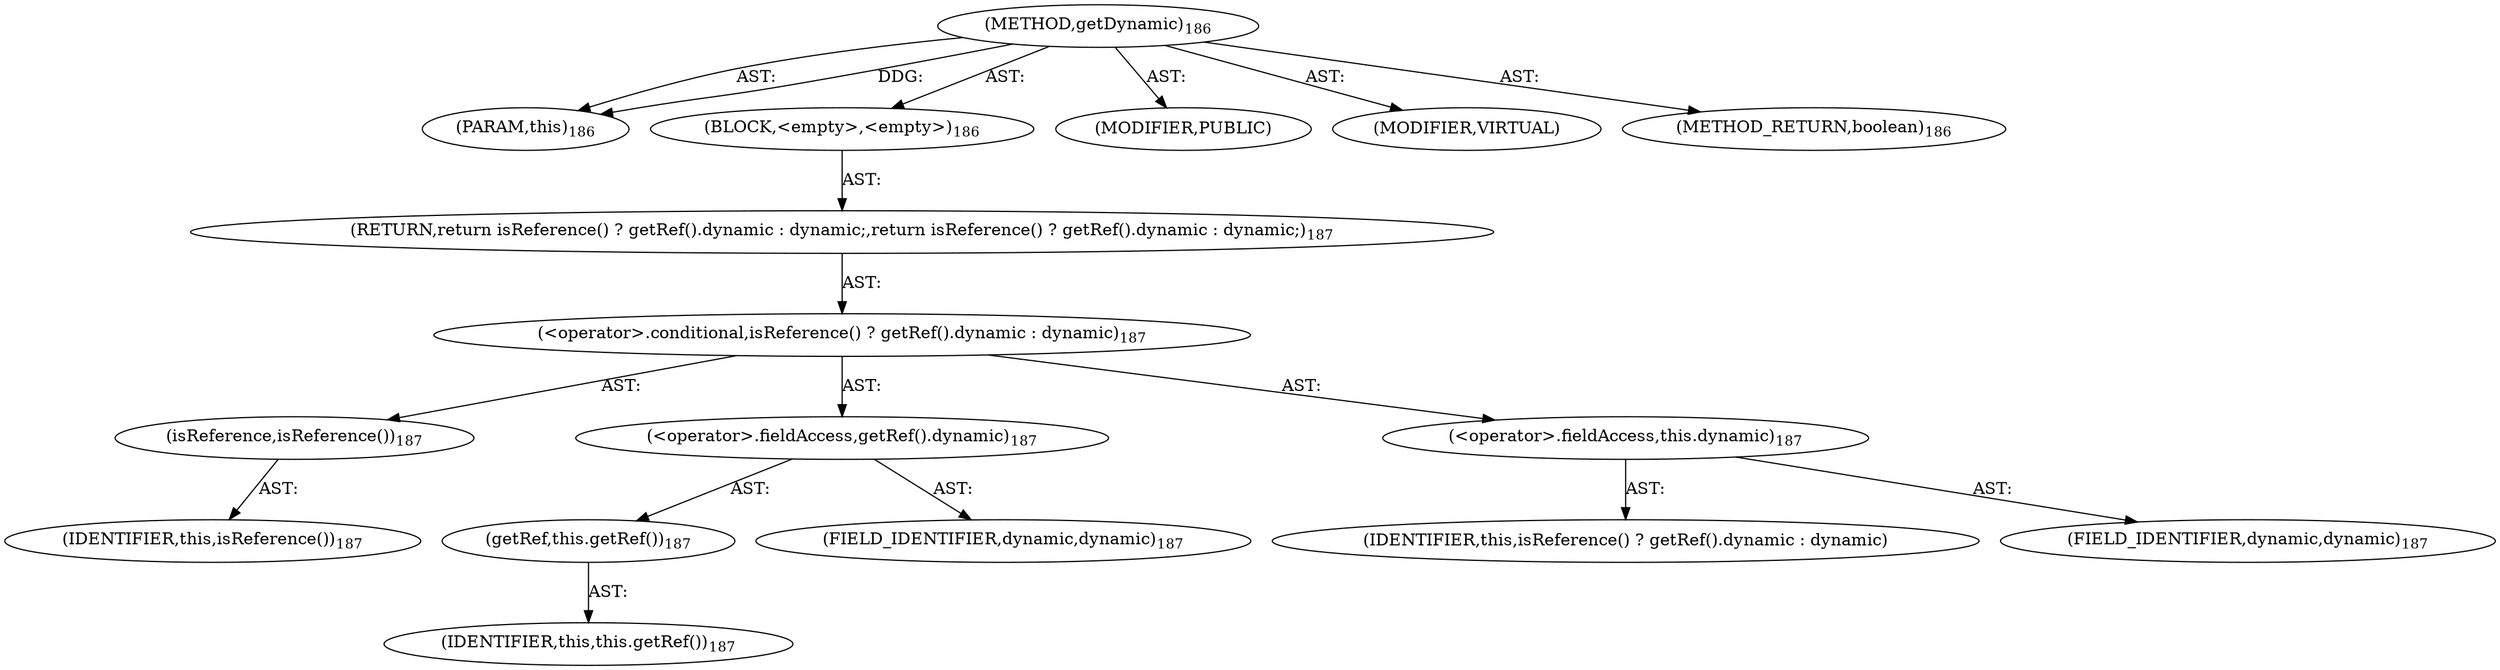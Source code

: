 digraph "getDynamic" {  
"111669149712" [label = <(METHOD,getDynamic)<SUB>186</SUB>> ]
"115964117005" [label = <(PARAM,this)<SUB>186</SUB>> ]
"25769803798" [label = <(BLOCK,&lt;empty&gt;,&lt;empty&gt;)<SUB>186</SUB>> ]
"146028888066" [label = <(RETURN,return isReference() ? getRef().dynamic : dynamic;,return isReference() ? getRef().dynamic : dynamic;)<SUB>187</SUB>> ]
"30064771165" [label = <(&lt;operator&gt;.conditional,isReference() ? getRef().dynamic : dynamic)<SUB>187</SUB>> ]
"30064771166" [label = <(isReference,isReference())<SUB>187</SUB>> ]
"68719476755" [label = <(IDENTIFIER,this,isReference())<SUB>187</SUB>> ]
"30064771167" [label = <(&lt;operator&gt;.fieldAccess,getRef().dynamic)<SUB>187</SUB>> ]
"30064771168" [label = <(getRef,this.getRef())<SUB>187</SUB>> ]
"68719476756" [label = <(IDENTIFIER,this,this.getRef())<SUB>187</SUB>> ]
"55834574864" [label = <(FIELD_IDENTIFIER,dynamic,dynamic)<SUB>187</SUB>> ]
"30064771169" [label = <(&lt;operator&gt;.fieldAccess,this.dynamic)<SUB>187</SUB>> ]
"68719476843" [label = <(IDENTIFIER,this,isReference() ? getRef().dynamic : dynamic)> ]
"55834574865" [label = <(FIELD_IDENTIFIER,dynamic,dynamic)<SUB>187</SUB>> ]
"133143986219" [label = <(MODIFIER,PUBLIC)> ]
"133143986220" [label = <(MODIFIER,VIRTUAL)> ]
"128849018896" [label = <(METHOD_RETURN,boolean)<SUB>186</SUB>> ]
  "111669149712" -> "115964117005"  [ label = "AST: "] 
  "111669149712" -> "25769803798"  [ label = "AST: "] 
  "111669149712" -> "133143986219"  [ label = "AST: "] 
  "111669149712" -> "133143986220"  [ label = "AST: "] 
  "111669149712" -> "128849018896"  [ label = "AST: "] 
  "25769803798" -> "146028888066"  [ label = "AST: "] 
  "146028888066" -> "30064771165"  [ label = "AST: "] 
  "30064771165" -> "30064771166"  [ label = "AST: "] 
  "30064771165" -> "30064771167"  [ label = "AST: "] 
  "30064771165" -> "30064771169"  [ label = "AST: "] 
  "30064771166" -> "68719476755"  [ label = "AST: "] 
  "30064771167" -> "30064771168"  [ label = "AST: "] 
  "30064771167" -> "55834574864"  [ label = "AST: "] 
  "30064771168" -> "68719476756"  [ label = "AST: "] 
  "30064771169" -> "68719476843"  [ label = "AST: "] 
  "30064771169" -> "55834574865"  [ label = "AST: "] 
  "111669149712" -> "115964117005"  [ label = "DDG: "] 
}
